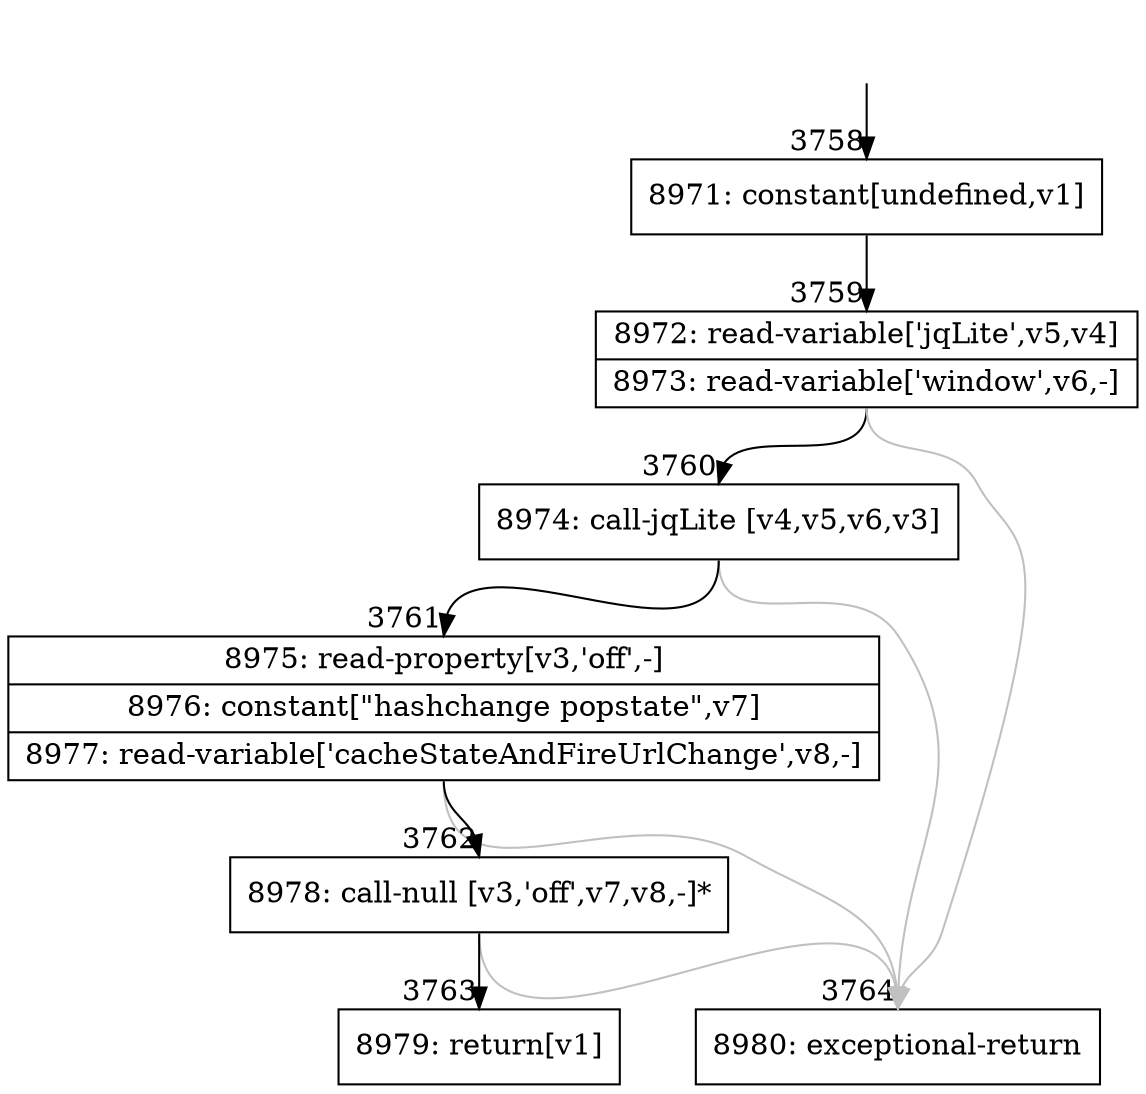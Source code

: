 digraph {
rankdir="TD"
BB_entry311[shape=none,label=""];
BB_entry311 -> BB3758 [tailport=s, headport=n, headlabel="    3758"]
BB3758 [shape=record label="{8971: constant[undefined,v1]}" ] 
BB3758 -> BB3759 [tailport=s, headport=n, headlabel="      3759"]
BB3759 [shape=record label="{8972: read-variable['jqLite',v5,v4]|8973: read-variable['window',v6,-]}" ] 
BB3759 -> BB3760 [tailport=s, headport=n, headlabel="      3760"]
BB3759 -> BB3764 [tailport=s, headport=n, color=gray, headlabel="      3764"]
BB3760 [shape=record label="{8974: call-jqLite [v4,v5,v6,v3]}" ] 
BB3760 -> BB3761 [tailport=s, headport=n, headlabel="      3761"]
BB3760 -> BB3764 [tailport=s, headport=n, color=gray]
BB3761 [shape=record label="{8975: read-property[v3,'off',-]|8976: constant[\"hashchange popstate\",v7]|8977: read-variable['cacheStateAndFireUrlChange',v8,-]}" ] 
BB3761 -> BB3762 [tailport=s, headport=n, headlabel="      3762"]
BB3761 -> BB3764 [tailport=s, headport=n, color=gray]
BB3762 [shape=record label="{8978: call-null [v3,'off',v7,v8,-]*}" ] 
BB3762 -> BB3763 [tailport=s, headport=n, headlabel="      3763"]
BB3762 -> BB3764 [tailport=s, headport=n, color=gray]
BB3763 [shape=record label="{8979: return[v1]}" ] 
BB3764 [shape=record label="{8980: exceptional-return}" ] 
//#$~ 5621
}
